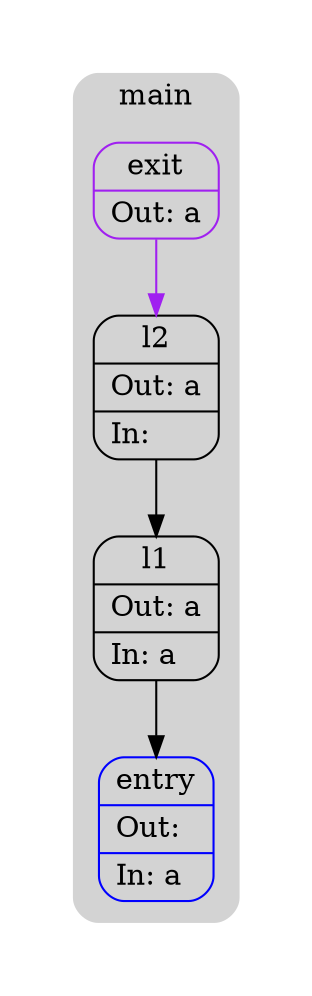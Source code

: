 digraph G {
  compound=true
  subgraph cluster_ {
    peripheries=0
    subgraph cluster_0_wrapper {
      peripheries=0
      margin=15
      subgraph cluster_0 {
        label="main"
        color=darkgray
        style=rounded
        bgcolor=lightgray
        margin=10
        cluster_0_0[label="{entry|Out: \l|In: a\l}",shape=Mrecord,color=blue]
        cluster_0_1[label="{l1|Out: a\l|In: a\l}",shape=Mrecord,color=black]
        cluster_0_2[label="{l2|Out: a\l|In: \l}",shape=Mrecord,color=black]
        cluster_0_exit[label="{exit|Out: a\l}",shape=Mrecord,color=purple]
        cluster_0_1 -> cluster_0_0
        cluster_0_2 -> cluster_0_1
        cluster_0_exit -> cluster_0_2 [color=purple]
      }
    }
  }
}
